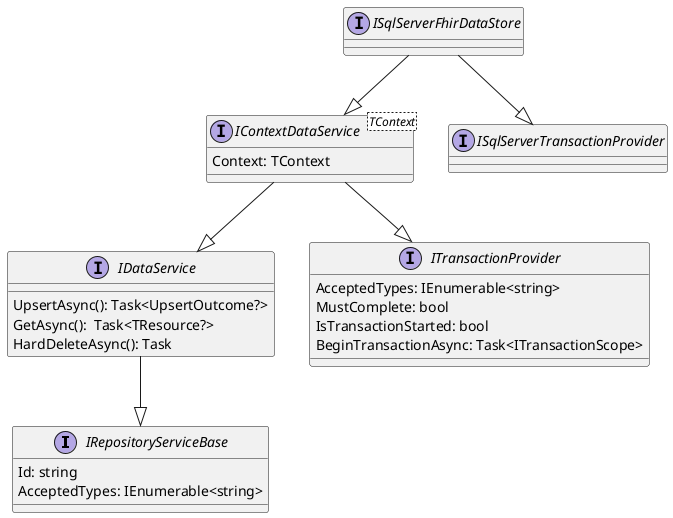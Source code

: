 @startuml

interface IRepositoryServiceBase{
    Id: string
    AcceptedTypes: IEnumerable<string>
}

interface IDataService {
    UpsertAsync(): Task<UpsertOutcome?>
    GetAsync():  Task<TResource?>
    HardDeleteAsync(): Task
}

interface ITransactionProvider {
    AcceptedTypes: IEnumerable<string> 
    MustComplete: bool
    IsTransactionStarted: bool
    BeginTransactionAsync: Task<ITransactionScope>
}

interface IContextDataService as "IContextDataService<TContext>" {
    Context: TContext
}
interface ISqlServerTransactionProvider{

}
interface ISqlServerFhirDataStore{
}
IContextDataService -d-|> ITransactionProvider
IContextDataService -d-|> IDataService
ISqlServerFhirDataStore -d-|> IContextDataService
ISqlServerFhirDataStore -d-|> ISqlServerTransactionProvider
IDataService -d-|> IRepositoryServiceBase
@enduml
